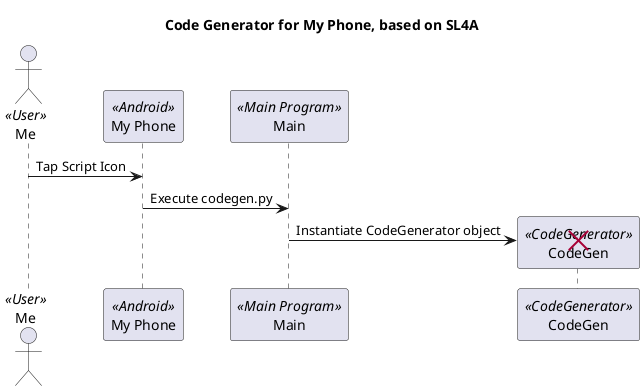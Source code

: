 @startuml{sequence-codegen.png}
title Code Generator for My Phone, based on SL4A

actor Me as me << User >>
participant "My Phone" as myPhone << Android >>
participant Main as main << Main Program >>
participant CodeGen as codeGen << CodeGenerator >>

me -> myPhone: Tap Script Icon
myPhone -> main: Execute codegen.py

create codeGen
main -> codeGen: Instantiate CodeGenerator object
destroy codeGen

@enduml
